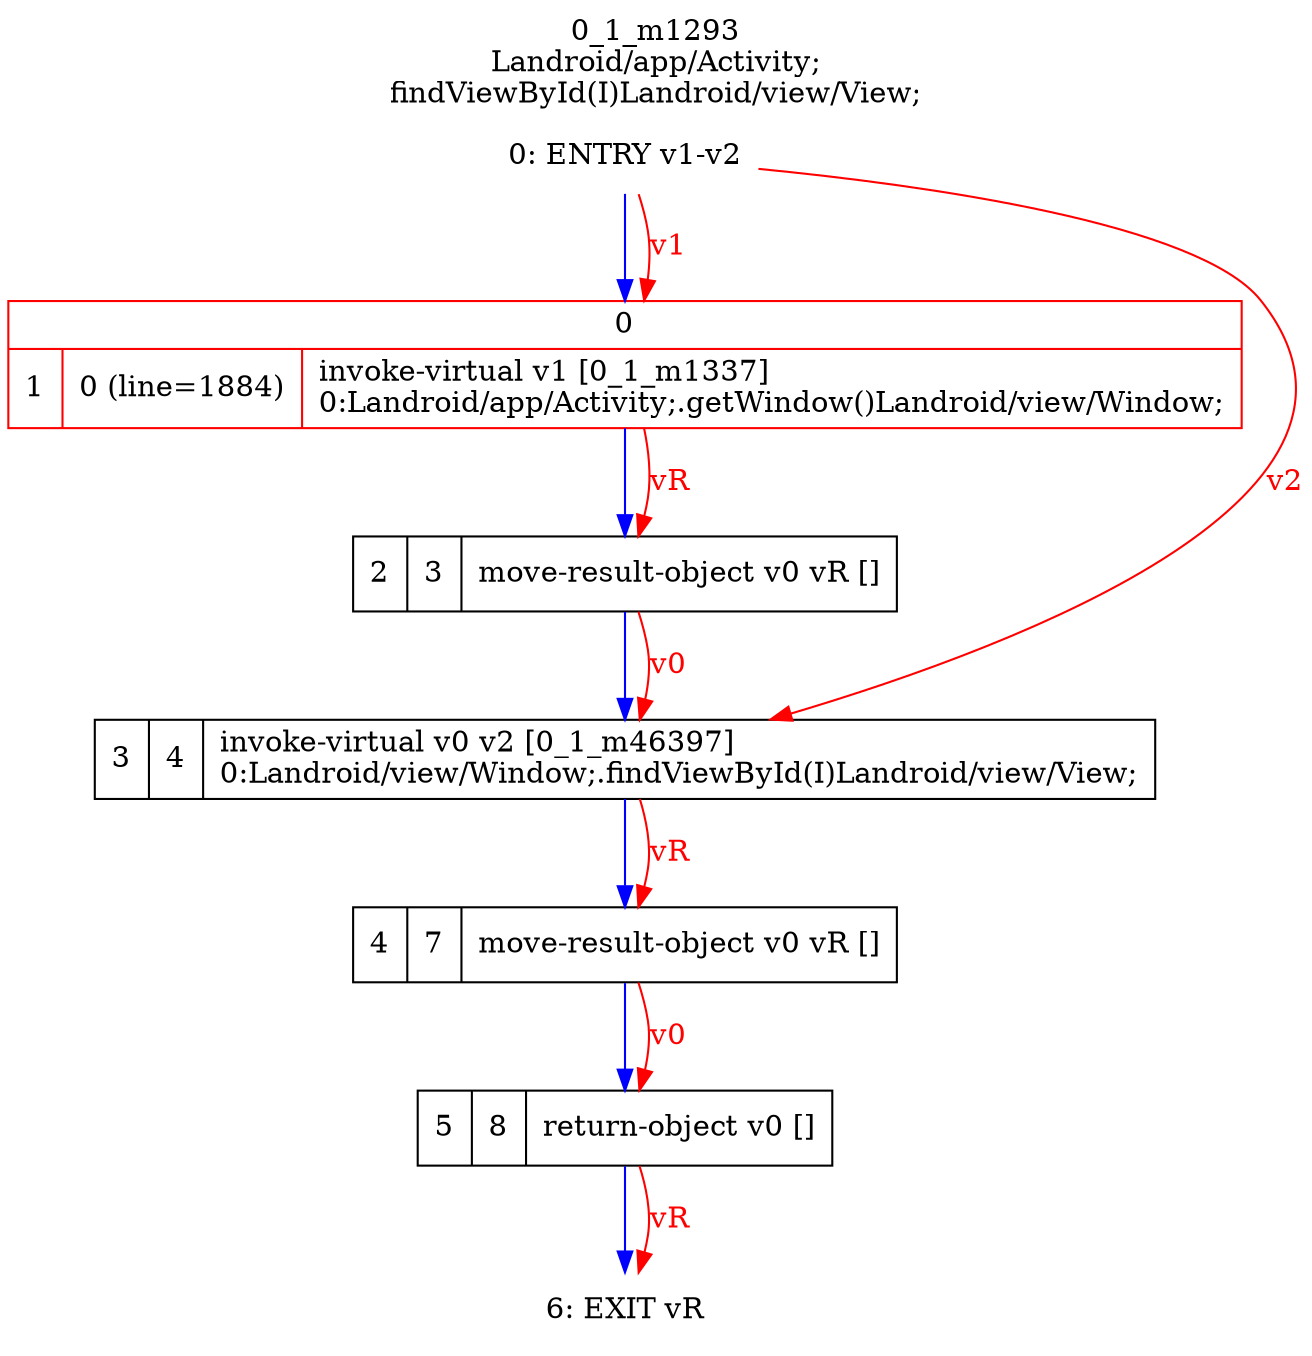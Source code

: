 digraph G {
rankdir=UD;
labelloc=t;
label="0_1_m1293\nLandroid/app/Activity;
findViewById(I)Landroid/view/View;";
0[label="0: ENTRY v1-v2",shape=plaintext];
1[label="{0|{1|0 (line=1884)|invoke-virtual v1 [0_1_m1337]\l0:Landroid/app/Activity;.getWindow()Landroid/view/Window;\l}}",shape=record,URL="0_1_m1337.dot", color=red];
2[label="2|3|move-result-object v0 vR []\l",shape=record];
3[label="3|4|invoke-virtual v0 v2 [0_1_m46397]\l0:Landroid/view/Window;.findViewById(I)Landroid/view/View;\l",shape=record,URL="0_1_m46397.dot"];
4[label="4|7|move-result-object v0 vR []\l",shape=record];
5[label="5|8|return-object v0 []\l",shape=record];
6[label="6: EXIT vR",shape=plaintext];
0->1 [color=blue, fontcolor=blue,weight=100, taillabel=""];
1->2 [color=blue, fontcolor=blue,weight=100, taillabel=""];
2->3 [color=blue, fontcolor=blue,weight=100, taillabel=""];
3->4 [color=blue, fontcolor=blue,weight=100, taillabel=""];
4->5 [color=blue, fontcolor=blue,weight=100, taillabel=""];
5->6 [color=blue, fontcolor=blue,weight=100, taillabel=""];
0->1 [color=red, fontcolor=red, label="v1"];
1->2 [color=red, fontcolor=red, label="vR"];
0->3 [color=red, fontcolor=red, label="v2"];
2->3 [color=red, fontcolor=red, label="v0"];
3->4 [color=red, fontcolor=red, label="vR"];
4->5 [color=red, fontcolor=red, label="v0"];
5->6 [color=red, fontcolor=red, label="vR"];
}
